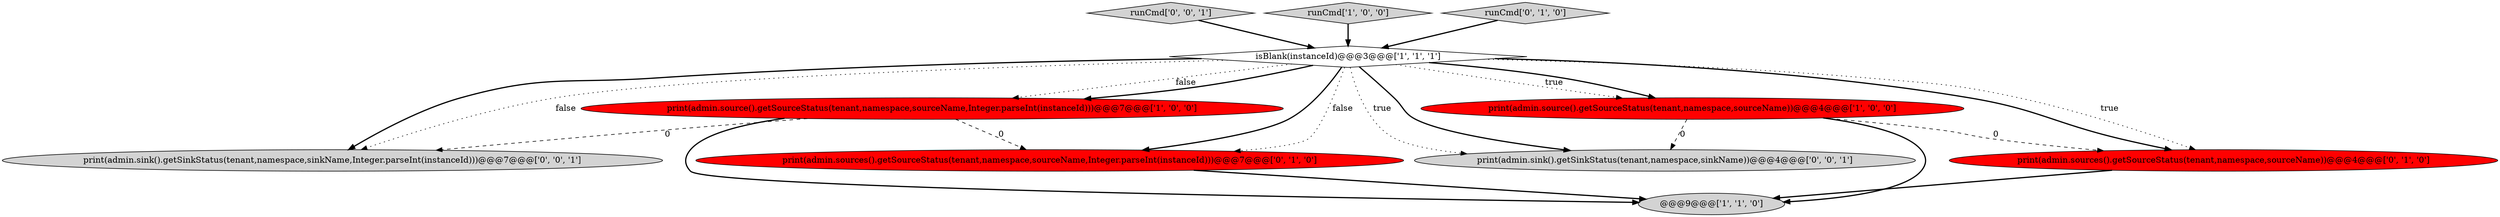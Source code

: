 digraph {
1 [style = filled, label = "print(admin.source().getSourceStatus(tenant,namespace,sourceName,Integer.parseInt(instanceId)))@@@7@@@['1', '0', '0']", fillcolor = red, shape = ellipse image = "AAA1AAABBB1BBB"];
8 [style = filled, label = "print(admin.sink().getSinkStatus(tenant,namespace,sinkName))@@@4@@@['0', '0', '1']", fillcolor = lightgray, shape = ellipse image = "AAA0AAABBB3BBB"];
9 [style = filled, label = "runCmd['0', '0', '1']", fillcolor = lightgray, shape = diamond image = "AAA0AAABBB3BBB"];
10 [style = filled, label = "print(admin.sink().getSinkStatus(tenant,namespace,sinkName,Integer.parseInt(instanceId)))@@@7@@@['0', '0', '1']", fillcolor = lightgray, shape = ellipse image = "AAA0AAABBB3BBB"];
3 [style = filled, label = "@@@9@@@['1', '1', '0']", fillcolor = lightgray, shape = ellipse image = "AAA0AAABBB1BBB"];
4 [style = filled, label = "runCmd['1', '0', '0']", fillcolor = lightgray, shape = diamond image = "AAA0AAABBB1BBB"];
5 [style = filled, label = "print(admin.sources().getSourceStatus(tenant,namespace,sourceName,Integer.parseInt(instanceId)))@@@7@@@['0', '1', '0']", fillcolor = red, shape = ellipse image = "AAA1AAABBB2BBB"];
2 [style = filled, label = "isBlank(instanceId)@@@3@@@['1', '1', '1']", fillcolor = white, shape = diamond image = "AAA0AAABBB1BBB"];
0 [style = filled, label = "print(admin.source().getSourceStatus(tenant,namespace,sourceName))@@@4@@@['1', '0', '0']", fillcolor = red, shape = ellipse image = "AAA1AAABBB1BBB"];
6 [style = filled, label = "print(admin.sources().getSourceStatus(tenant,namespace,sourceName))@@@4@@@['0', '1', '0']", fillcolor = red, shape = ellipse image = "AAA1AAABBB2BBB"];
7 [style = filled, label = "runCmd['0', '1', '0']", fillcolor = lightgray, shape = diamond image = "AAA0AAABBB2BBB"];
0->3 [style = bold, label=""];
5->3 [style = bold, label=""];
6->3 [style = bold, label=""];
2->0 [style = dotted, label="true"];
1->5 [style = dashed, label="0"];
2->1 [style = dotted, label="false"];
9->2 [style = bold, label=""];
2->6 [style = bold, label=""];
2->1 [style = bold, label=""];
0->6 [style = dashed, label="0"];
1->3 [style = bold, label=""];
4->2 [style = bold, label=""];
2->10 [style = dotted, label="false"];
1->10 [style = dashed, label="0"];
2->10 [style = bold, label=""];
2->0 [style = bold, label=""];
2->6 [style = dotted, label="true"];
7->2 [style = bold, label=""];
2->5 [style = dotted, label="false"];
0->8 [style = dashed, label="0"];
2->8 [style = dotted, label="true"];
2->8 [style = bold, label=""];
2->5 [style = bold, label=""];
}
